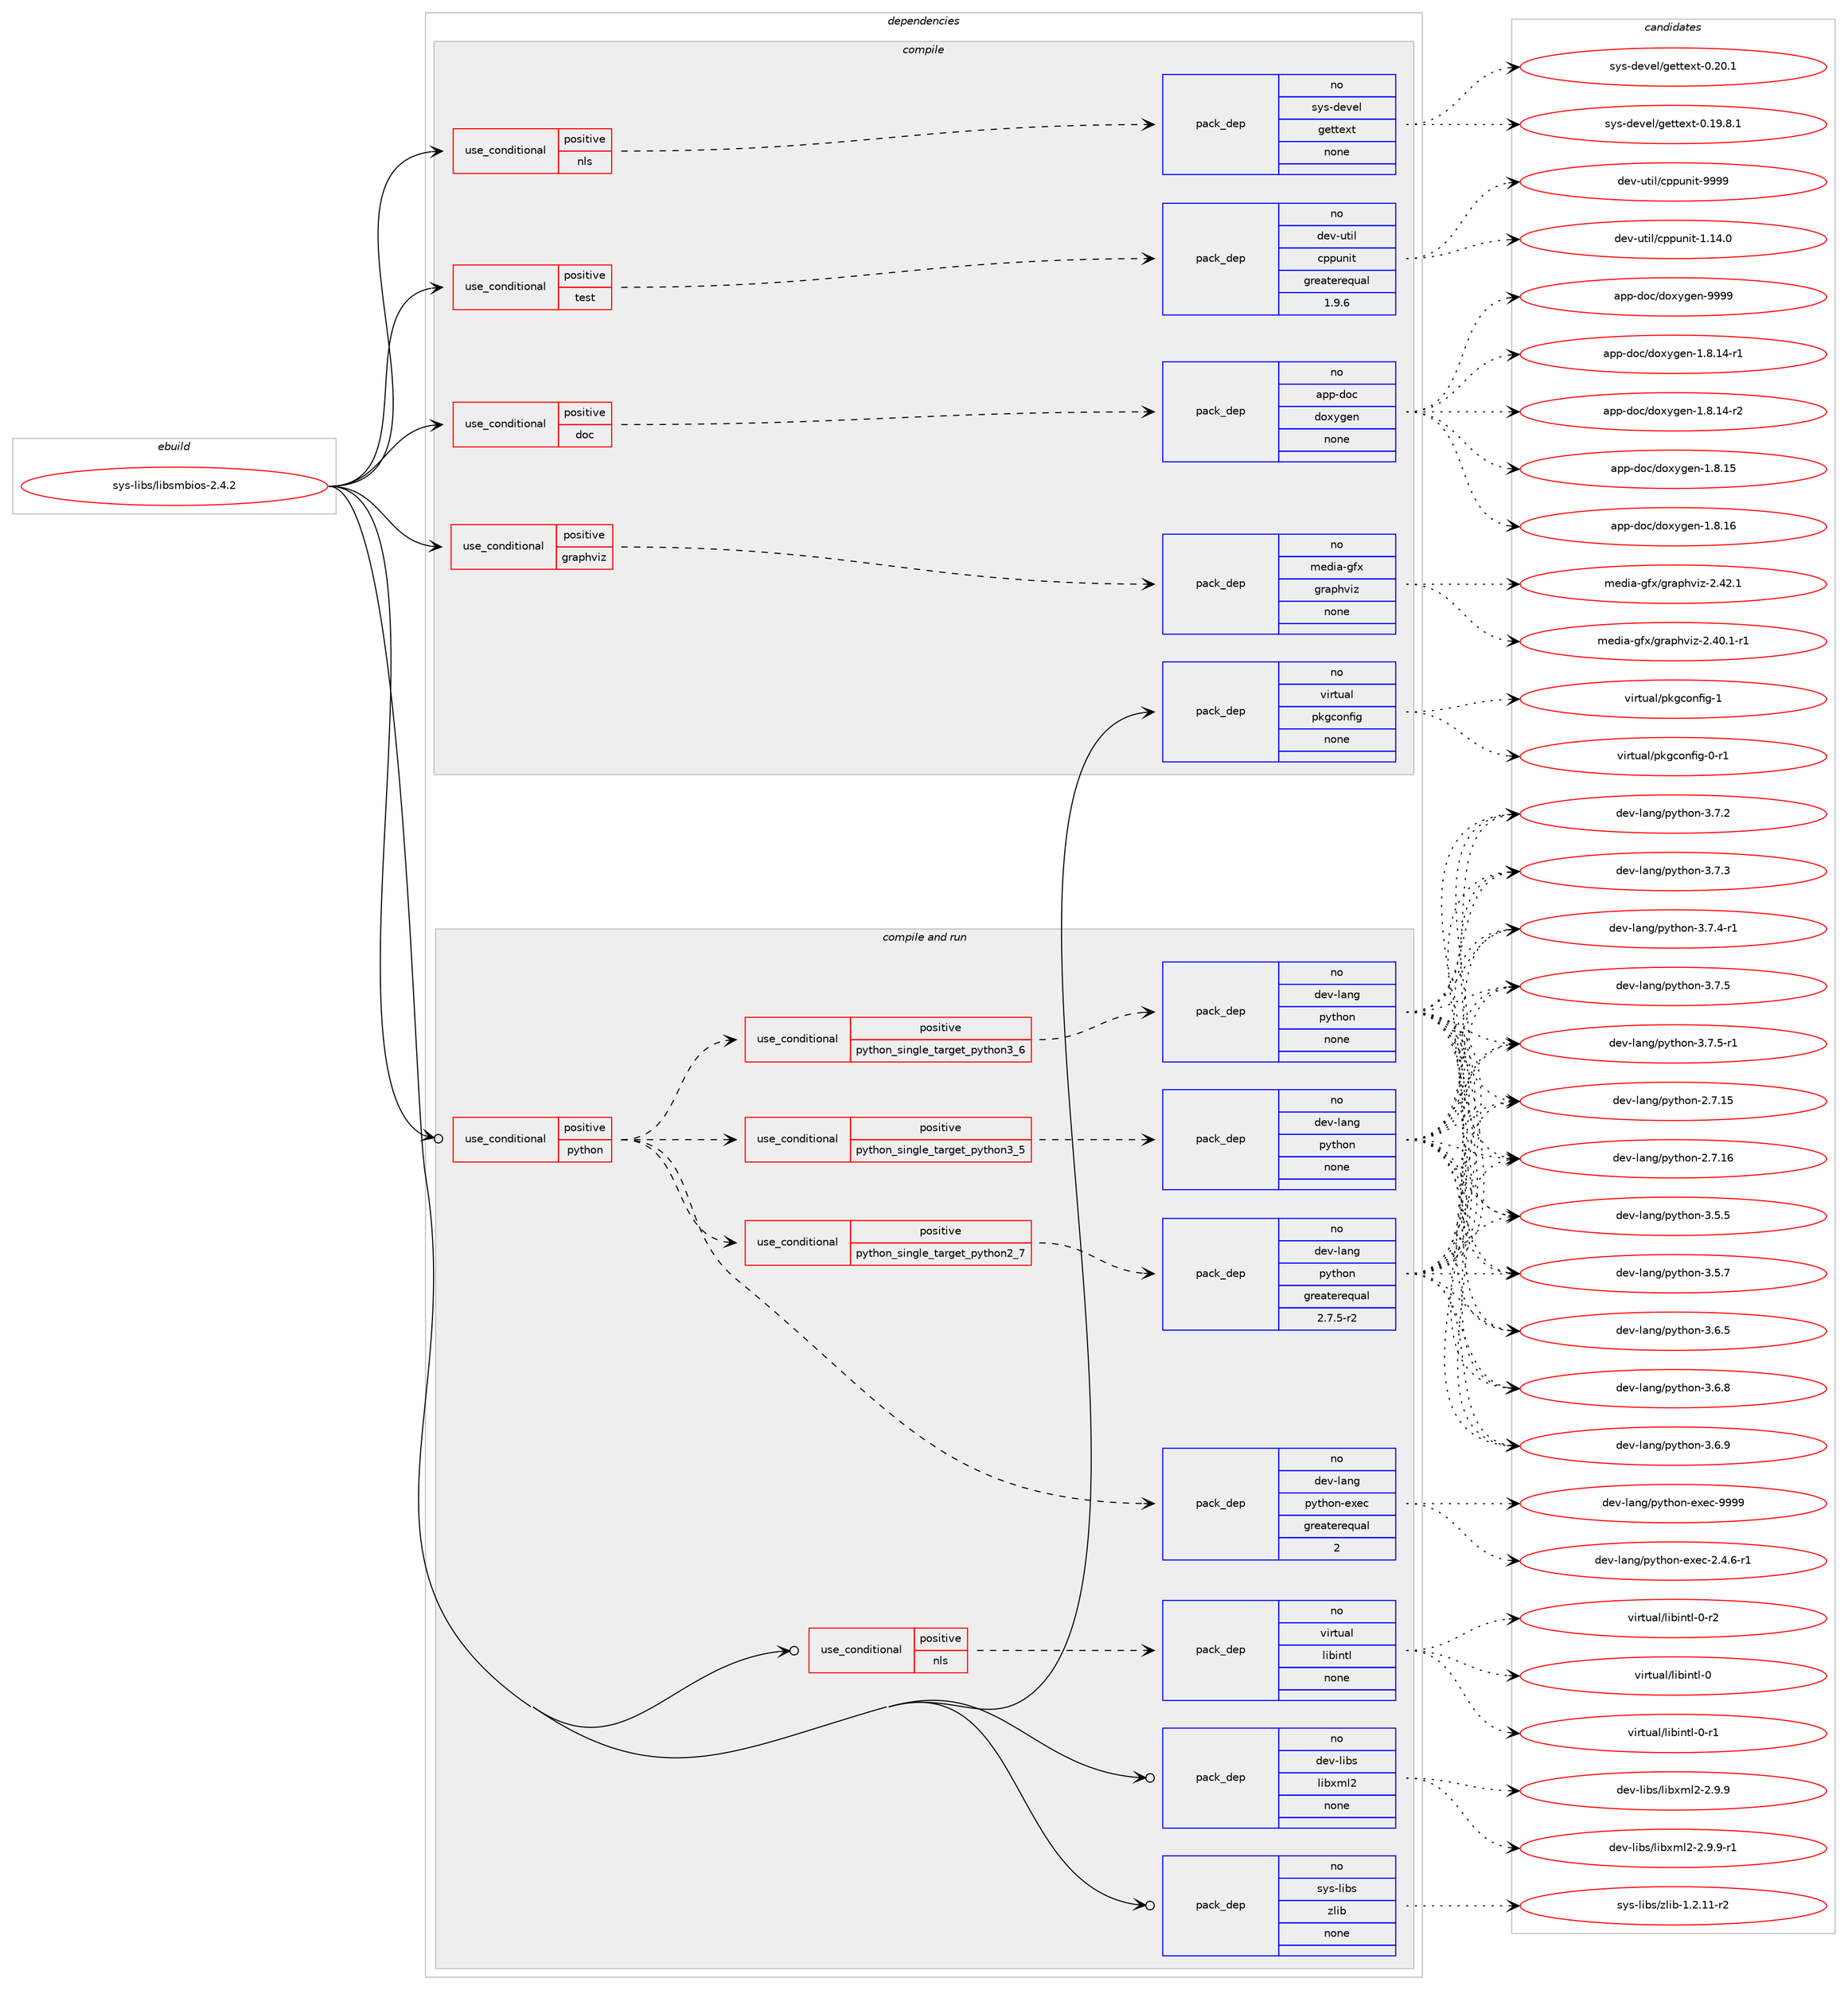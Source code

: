 digraph prolog {

# *************
# Graph options
# *************

newrank=true;
concentrate=true;
compound=true;
graph [rankdir=LR,fontname=Helvetica,fontsize=10,ranksep=1.5];#, ranksep=2.5, nodesep=0.2];
edge  [arrowhead=vee];
node  [fontname=Helvetica,fontsize=10];

# **********
# The ebuild
# **********

subgraph cluster_leftcol {
color=gray;
rank=same;
label=<<i>ebuild</i>>;
id [label="sys-libs/libsmbios-2.4.2", color=red, width=4, href="../sys-libs/libsmbios-2.4.2.svg"];
}

# ****************
# The dependencies
# ****************

subgraph cluster_midcol {
color=gray;
label=<<i>dependencies</i>>;
subgraph cluster_compile {
fillcolor="#eeeeee";
style=filled;
label=<<i>compile</i>>;
subgraph cond215864 {
dependency898300 [label=<<TABLE BORDER="0" CELLBORDER="1" CELLSPACING="0" CELLPADDING="4"><TR><TD ROWSPAN="3" CELLPADDING="10">use_conditional</TD></TR><TR><TD>positive</TD></TR><TR><TD>doc</TD></TR></TABLE>>, shape=none, color=red];
subgraph pack666643 {
dependency898301 [label=<<TABLE BORDER="0" CELLBORDER="1" CELLSPACING="0" CELLPADDING="4" WIDTH="220"><TR><TD ROWSPAN="6" CELLPADDING="30">pack_dep</TD></TR><TR><TD WIDTH="110">no</TD></TR><TR><TD>app-doc</TD></TR><TR><TD>doxygen</TD></TR><TR><TD>none</TD></TR><TR><TD></TD></TR></TABLE>>, shape=none, color=blue];
}
dependency898300:e -> dependency898301:w [weight=20,style="dashed",arrowhead="vee"];
}
id:e -> dependency898300:w [weight=20,style="solid",arrowhead="vee"];
subgraph cond215865 {
dependency898302 [label=<<TABLE BORDER="0" CELLBORDER="1" CELLSPACING="0" CELLPADDING="4"><TR><TD ROWSPAN="3" CELLPADDING="10">use_conditional</TD></TR><TR><TD>positive</TD></TR><TR><TD>graphviz</TD></TR></TABLE>>, shape=none, color=red];
subgraph pack666644 {
dependency898303 [label=<<TABLE BORDER="0" CELLBORDER="1" CELLSPACING="0" CELLPADDING="4" WIDTH="220"><TR><TD ROWSPAN="6" CELLPADDING="30">pack_dep</TD></TR><TR><TD WIDTH="110">no</TD></TR><TR><TD>media-gfx</TD></TR><TR><TD>graphviz</TD></TR><TR><TD>none</TD></TR><TR><TD></TD></TR></TABLE>>, shape=none, color=blue];
}
dependency898302:e -> dependency898303:w [weight=20,style="dashed",arrowhead="vee"];
}
id:e -> dependency898302:w [weight=20,style="solid",arrowhead="vee"];
subgraph cond215866 {
dependency898304 [label=<<TABLE BORDER="0" CELLBORDER="1" CELLSPACING="0" CELLPADDING="4"><TR><TD ROWSPAN="3" CELLPADDING="10">use_conditional</TD></TR><TR><TD>positive</TD></TR><TR><TD>nls</TD></TR></TABLE>>, shape=none, color=red];
subgraph pack666645 {
dependency898305 [label=<<TABLE BORDER="0" CELLBORDER="1" CELLSPACING="0" CELLPADDING="4" WIDTH="220"><TR><TD ROWSPAN="6" CELLPADDING="30">pack_dep</TD></TR><TR><TD WIDTH="110">no</TD></TR><TR><TD>sys-devel</TD></TR><TR><TD>gettext</TD></TR><TR><TD>none</TD></TR><TR><TD></TD></TR></TABLE>>, shape=none, color=blue];
}
dependency898304:e -> dependency898305:w [weight=20,style="dashed",arrowhead="vee"];
}
id:e -> dependency898304:w [weight=20,style="solid",arrowhead="vee"];
subgraph cond215867 {
dependency898306 [label=<<TABLE BORDER="0" CELLBORDER="1" CELLSPACING="0" CELLPADDING="4"><TR><TD ROWSPAN="3" CELLPADDING="10">use_conditional</TD></TR><TR><TD>positive</TD></TR><TR><TD>test</TD></TR></TABLE>>, shape=none, color=red];
subgraph pack666646 {
dependency898307 [label=<<TABLE BORDER="0" CELLBORDER="1" CELLSPACING="0" CELLPADDING="4" WIDTH="220"><TR><TD ROWSPAN="6" CELLPADDING="30">pack_dep</TD></TR><TR><TD WIDTH="110">no</TD></TR><TR><TD>dev-util</TD></TR><TR><TD>cppunit</TD></TR><TR><TD>greaterequal</TD></TR><TR><TD>1.9.6</TD></TR></TABLE>>, shape=none, color=blue];
}
dependency898306:e -> dependency898307:w [weight=20,style="dashed",arrowhead="vee"];
}
id:e -> dependency898306:w [weight=20,style="solid",arrowhead="vee"];
subgraph pack666647 {
dependency898308 [label=<<TABLE BORDER="0" CELLBORDER="1" CELLSPACING="0" CELLPADDING="4" WIDTH="220"><TR><TD ROWSPAN="6" CELLPADDING="30">pack_dep</TD></TR><TR><TD WIDTH="110">no</TD></TR><TR><TD>virtual</TD></TR><TR><TD>pkgconfig</TD></TR><TR><TD>none</TD></TR><TR><TD></TD></TR></TABLE>>, shape=none, color=blue];
}
id:e -> dependency898308:w [weight=20,style="solid",arrowhead="vee"];
}
subgraph cluster_compileandrun {
fillcolor="#eeeeee";
style=filled;
label=<<i>compile and run</i>>;
subgraph cond215868 {
dependency898309 [label=<<TABLE BORDER="0" CELLBORDER="1" CELLSPACING="0" CELLPADDING="4"><TR><TD ROWSPAN="3" CELLPADDING="10">use_conditional</TD></TR><TR><TD>positive</TD></TR><TR><TD>nls</TD></TR></TABLE>>, shape=none, color=red];
subgraph pack666648 {
dependency898310 [label=<<TABLE BORDER="0" CELLBORDER="1" CELLSPACING="0" CELLPADDING="4" WIDTH="220"><TR><TD ROWSPAN="6" CELLPADDING="30">pack_dep</TD></TR><TR><TD WIDTH="110">no</TD></TR><TR><TD>virtual</TD></TR><TR><TD>libintl</TD></TR><TR><TD>none</TD></TR><TR><TD></TD></TR></TABLE>>, shape=none, color=blue];
}
dependency898309:e -> dependency898310:w [weight=20,style="dashed",arrowhead="vee"];
}
id:e -> dependency898309:w [weight=20,style="solid",arrowhead="odotvee"];
subgraph cond215869 {
dependency898311 [label=<<TABLE BORDER="0" CELLBORDER="1" CELLSPACING="0" CELLPADDING="4"><TR><TD ROWSPAN="3" CELLPADDING="10">use_conditional</TD></TR><TR><TD>positive</TD></TR><TR><TD>python</TD></TR></TABLE>>, shape=none, color=red];
subgraph cond215870 {
dependency898312 [label=<<TABLE BORDER="0" CELLBORDER="1" CELLSPACING="0" CELLPADDING="4"><TR><TD ROWSPAN="3" CELLPADDING="10">use_conditional</TD></TR><TR><TD>positive</TD></TR><TR><TD>python_single_target_python2_7</TD></TR></TABLE>>, shape=none, color=red];
subgraph pack666649 {
dependency898313 [label=<<TABLE BORDER="0" CELLBORDER="1" CELLSPACING="0" CELLPADDING="4" WIDTH="220"><TR><TD ROWSPAN="6" CELLPADDING="30">pack_dep</TD></TR><TR><TD WIDTH="110">no</TD></TR><TR><TD>dev-lang</TD></TR><TR><TD>python</TD></TR><TR><TD>greaterequal</TD></TR><TR><TD>2.7.5-r2</TD></TR></TABLE>>, shape=none, color=blue];
}
dependency898312:e -> dependency898313:w [weight=20,style="dashed",arrowhead="vee"];
}
dependency898311:e -> dependency898312:w [weight=20,style="dashed",arrowhead="vee"];
subgraph cond215871 {
dependency898314 [label=<<TABLE BORDER="0" CELLBORDER="1" CELLSPACING="0" CELLPADDING="4"><TR><TD ROWSPAN="3" CELLPADDING="10">use_conditional</TD></TR><TR><TD>positive</TD></TR><TR><TD>python_single_target_python3_5</TD></TR></TABLE>>, shape=none, color=red];
subgraph pack666650 {
dependency898315 [label=<<TABLE BORDER="0" CELLBORDER="1" CELLSPACING="0" CELLPADDING="4" WIDTH="220"><TR><TD ROWSPAN="6" CELLPADDING="30">pack_dep</TD></TR><TR><TD WIDTH="110">no</TD></TR><TR><TD>dev-lang</TD></TR><TR><TD>python</TD></TR><TR><TD>none</TD></TR><TR><TD></TD></TR></TABLE>>, shape=none, color=blue];
}
dependency898314:e -> dependency898315:w [weight=20,style="dashed",arrowhead="vee"];
}
dependency898311:e -> dependency898314:w [weight=20,style="dashed",arrowhead="vee"];
subgraph cond215872 {
dependency898316 [label=<<TABLE BORDER="0" CELLBORDER="1" CELLSPACING="0" CELLPADDING="4"><TR><TD ROWSPAN="3" CELLPADDING="10">use_conditional</TD></TR><TR><TD>positive</TD></TR><TR><TD>python_single_target_python3_6</TD></TR></TABLE>>, shape=none, color=red];
subgraph pack666651 {
dependency898317 [label=<<TABLE BORDER="0" CELLBORDER="1" CELLSPACING="0" CELLPADDING="4" WIDTH="220"><TR><TD ROWSPAN="6" CELLPADDING="30">pack_dep</TD></TR><TR><TD WIDTH="110">no</TD></TR><TR><TD>dev-lang</TD></TR><TR><TD>python</TD></TR><TR><TD>none</TD></TR><TR><TD></TD></TR></TABLE>>, shape=none, color=blue];
}
dependency898316:e -> dependency898317:w [weight=20,style="dashed",arrowhead="vee"];
}
dependency898311:e -> dependency898316:w [weight=20,style="dashed",arrowhead="vee"];
subgraph pack666652 {
dependency898318 [label=<<TABLE BORDER="0" CELLBORDER="1" CELLSPACING="0" CELLPADDING="4" WIDTH="220"><TR><TD ROWSPAN="6" CELLPADDING="30">pack_dep</TD></TR><TR><TD WIDTH="110">no</TD></TR><TR><TD>dev-lang</TD></TR><TR><TD>python-exec</TD></TR><TR><TD>greaterequal</TD></TR><TR><TD>2</TD></TR></TABLE>>, shape=none, color=blue];
}
dependency898311:e -> dependency898318:w [weight=20,style="dashed",arrowhead="vee"];
}
id:e -> dependency898311:w [weight=20,style="solid",arrowhead="odotvee"];
subgraph pack666653 {
dependency898319 [label=<<TABLE BORDER="0" CELLBORDER="1" CELLSPACING="0" CELLPADDING="4" WIDTH="220"><TR><TD ROWSPAN="6" CELLPADDING="30">pack_dep</TD></TR><TR><TD WIDTH="110">no</TD></TR><TR><TD>dev-libs</TD></TR><TR><TD>libxml2</TD></TR><TR><TD>none</TD></TR><TR><TD></TD></TR></TABLE>>, shape=none, color=blue];
}
id:e -> dependency898319:w [weight=20,style="solid",arrowhead="odotvee"];
subgraph pack666654 {
dependency898320 [label=<<TABLE BORDER="0" CELLBORDER="1" CELLSPACING="0" CELLPADDING="4" WIDTH="220"><TR><TD ROWSPAN="6" CELLPADDING="30">pack_dep</TD></TR><TR><TD WIDTH="110">no</TD></TR><TR><TD>sys-libs</TD></TR><TR><TD>zlib</TD></TR><TR><TD>none</TD></TR><TR><TD></TD></TR></TABLE>>, shape=none, color=blue];
}
id:e -> dependency898320:w [weight=20,style="solid",arrowhead="odotvee"];
}
subgraph cluster_run {
fillcolor="#eeeeee";
style=filled;
label=<<i>run</i>>;
}
}

# **************
# The candidates
# **************

subgraph cluster_choices {
rank=same;
color=gray;
label=<<i>candidates</i>>;

subgraph choice666643 {
color=black;
nodesep=1;
choice97112112451001119947100111120121103101110454946564649524511449 [label="app-doc/doxygen-1.8.14-r1", color=red, width=4,href="../app-doc/doxygen-1.8.14-r1.svg"];
choice97112112451001119947100111120121103101110454946564649524511450 [label="app-doc/doxygen-1.8.14-r2", color=red, width=4,href="../app-doc/doxygen-1.8.14-r2.svg"];
choice9711211245100111994710011112012110310111045494656464953 [label="app-doc/doxygen-1.8.15", color=red, width=4,href="../app-doc/doxygen-1.8.15.svg"];
choice9711211245100111994710011112012110310111045494656464954 [label="app-doc/doxygen-1.8.16", color=red, width=4,href="../app-doc/doxygen-1.8.16.svg"];
choice971121124510011199471001111201211031011104557575757 [label="app-doc/doxygen-9999", color=red, width=4,href="../app-doc/doxygen-9999.svg"];
dependency898301:e -> choice97112112451001119947100111120121103101110454946564649524511449:w [style=dotted,weight="100"];
dependency898301:e -> choice97112112451001119947100111120121103101110454946564649524511450:w [style=dotted,weight="100"];
dependency898301:e -> choice9711211245100111994710011112012110310111045494656464953:w [style=dotted,weight="100"];
dependency898301:e -> choice9711211245100111994710011112012110310111045494656464954:w [style=dotted,weight="100"];
dependency898301:e -> choice971121124510011199471001111201211031011104557575757:w [style=dotted,weight="100"];
}
subgraph choice666644 {
color=black;
nodesep=1;
choice10910110010597451031021204710311497112104118105122455046524846494511449 [label="media-gfx/graphviz-2.40.1-r1", color=red, width=4,href="../media-gfx/graphviz-2.40.1-r1.svg"];
choice1091011001059745103102120471031149711210411810512245504652504649 [label="media-gfx/graphviz-2.42.1", color=red, width=4,href="../media-gfx/graphviz-2.42.1.svg"];
dependency898303:e -> choice10910110010597451031021204710311497112104118105122455046524846494511449:w [style=dotted,weight="100"];
dependency898303:e -> choice1091011001059745103102120471031149711210411810512245504652504649:w [style=dotted,weight="100"];
}
subgraph choice666645 {
color=black;
nodesep=1;
choice1151211154510010111810110847103101116116101120116454846495746564649 [label="sys-devel/gettext-0.19.8.1", color=red, width=4,href="../sys-devel/gettext-0.19.8.1.svg"];
choice115121115451001011181011084710310111611610112011645484650484649 [label="sys-devel/gettext-0.20.1", color=red, width=4,href="../sys-devel/gettext-0.20.1.svg"];
dependency898305:e -> choice1151211154510010111810110847103101116116101120116454846495746564649:w [style=dotted,weight="100"];
dependency898305:e -> choice115121115451001011181011084710310111611610112011645484650484649:w [style=dotted,weight="100"];
}
subgraph choice666646 {
color=black;
nodesep=1;
choice10010111845117116105108479911211211711010511645494649524648 [label="dev-util/cppunit-1.14.0", color=red, width=4,href="../dev-util/cppunit-1.14.0.svg"];
choice1001011184511711610510847991121121171101051164557575757 [label="dev-util/cppunit-9999", color=red, width=4,href="../dev-util/cppunit-9999.svg"];
dependency898307:e -> choice10010111845117116105108479911211211711010511645494649524648:w [style=dotted,weight="100"];
dependency898307:e -> choice1001011184511711610510847991121121171101051164557575757:w [style=dotted,weight="100"];
}
subgraph choice666647 {
color=black;
nodesep=1;
choice11810511411611797108471121071039911111010210510345484511449 [label="virtual/pkgconfig-0-r1", color=red, width=4,href="../virtual/pkgconfig-0-r1.svg"];
choice1181051141161179710847112107103991111101021051034549 [label="virtual/pkgconfig-1", color=red, width=4,href="../virtual/pkgconfig-1.svg"];
dependency898308:e -> choice11810511411611797108471121071039911111010210510345484511449:w [style=dotted,weight="100"];
dependency898308:e -> choice1181051141161179710847112107103991111101021051034549:w [style=dotted,weight="100"];
}
subgraph choice666648 {
color=black;
nodesep=1;
choice1181051141161179710847108105981051101161084548 [label="virtual/libintl-0", color=red, width=4,href="../virtual/libintl-0.svg"];
choice11810511411611797108471081059810511011610845484511449 [label="virtual/libintl-0-r1", color=red, width=4,href="../virtual/libintl-0-r1.svg"];
choice11810511411611797108471081059810511011610845484511450 [label="virtual/libintl-0-r2", color=red, width=4,href="../virtual/libintl-0-r2.svg"];
dependency898310:e -> choice1181051141161179710847108105981051101161084548:w [style=dotted,weight="100"];
dependency898310:e -> choice11810511411611797108471081059810511011610845484511449:w [style=dotted,weight="100"];
dependency898310:e -> choice11810511411611797108471081059810511011610845484511450:w [style=dotted,weight="100"];
}
subgraph choice666649 {
color=black;
nodesep=1;
choice10010111845108971101034711212111610411111045504655464953 [label="dev-lang/python-2.7.15", color=red, width=4,href="../dev-lang/python-2.7.15.svg"];
choice10010111845108971101034711212111610411111045504655464954 [label="dev-lang/python-2.7.16", color=red, width=4,href="../dev-lang/python-2.7.16.svg"];
choice100101118451089711010347112121116104111110455146534653 [label="dev-lang/python-3.5.5", color=red, width=4,href="../dev-lang/python-3.5.5.svg"];
choice100101118451089711010347112121116104111110455146534655 [label="dev-lang/python-3.5.7", color=red, width=4,href="../dev-lang/python-3.5.7.svg"];
choice100101118451089711010347112121116104111110455146544653 [label="dev-lang/python-3.6.5", color=red, width=4,href="../dev-lang/python-3.6.5.svg"];
choice100101118451089711010347112121116104111110455146544656 [label="dev-lang/python-3.6.8", color=red, width=4,href="../dev-lang/python-3.6.8.svg"];
choice100101118451089711010347112121116104111110455146544657 [label="dev-lang/python-3.6.9", color=red, width=4,href="../dev-lang/python-3.6.9.svg"];
choice100101118451089711010347112121116104111110455146554650 [label="dev-lang/python-3.7.2", color=red, width=4,href="../dev-lang/python-3.7.2.svg"];
choice100101118451089711010347112121116104111110455146554651 [label="dev-lang/python-3.7.3", color=red, width=4,href="../dev-lang/python-3.7.3.svg"];
choice1001011184510897110103471121211161041111104551465546524511449 [label="dev-lang/python-3.7.4-r1", color=red, width=4,href="../dev-lang/python-3.7.4-r1.svg"];
choice100101118451089711010347112121116104111110455146554653 [label="dev-lang/python-3.7.5", color=red, width=4,href="../dev-lang/python-3.7.5.svg"];
choice1001011184510897110103471121211161041111104551465546534511449 [label="dev-lang/python-3.7.5-r1", color=red, width=4,href="../dev-lang/python-3.7.5-r1.svg"];
dependency898313:e -> choice10010111845108971101034711212111610411111045504655464953:w [style=dotted,weight="100"];
dependency898313:e -> choice10010111845108971101034711212111610411111045504655464954:w [style=dotted,weight="100"];
dependency898313:e -> choice100101118451089711010347112121116104111110455146534653:w [style=dotted,weight="100"];
dependency898313:e -> choice100101118451089711010347112121116104111110455146534655:w [style=dotted,weight="100"];
dependency898313:e -> choice100101118451089711010347112121116104111110455146544653:w [style=dotted,weight="100"];
dependency898313:e -> choice100101118451089711010347112121116104111110455146544656:w [style=dotted,weight="100"];
dependency898313:e -> choice100101118451089711010347112121116104111110455146544657:w [style=dotted,weight="100"];
dependency898313:e -> choice100101118451089711010347112121116104111110455146554650:w [style=dotted,weight="100"];
dependency898313:e -> choice100101118451089711010347112121116104111110455146554651:w [style=dotted,weight="100"];
dependency898313:e -> choice1001011184510897110103471121211161041111104551465546524511449:w [style=dotted,weight="100"];
dependency898313:e -> choice100101118451089711010347112121116104111110455146554653:w [style=dotted,weight="100"];
dependency898313:e -> choice1001011184510897110103471121211161041111104551465546534511449:w [style=dotted,weight="100"];
}
subgraph choice666650 {
color=black;
nodesep=1;
choice10010111845108971101034711212111610411111045504655464953 [label="dev-lang/python-2.7.15", color=red, width=4,href="../dev-lang/python-2.7.15.svg"];
choice10010111845108971101034711212111610411111045504655464954 [label="dev-lang/python-2.7.16", color=red, width=4,href="../dev-lang/python-2.7.16.svg"];
choice100101118451089711010347112121116104111110455146534653 [label="dev-lang/python-3.5.5", color=red, width=4,href="../dev-lang/python-3.5.5.svg"];
choice100101118451089711010347112121116104111110455146534655 [label="dev-lang/python-3.5.7", color=red, width=4,href="../dev-lang/python-3.5.7.svg"];
choice100101118451089711010347112121116104111110455146544653 [label="dev-lang/python-3.6.5", color=red, width=4,href="../dev-lang/python-3.6.5.svg"];
choice100101118451089711010347112121116104111110455146544656 [label="dev-lang/python-3.6.8", color=red, width=4,href="../dev-lang/python-3.6.8.svg"];
choice100101118451089711010347112121116104111110455146544657 [label="dev-lang/python-3.6.9", color=red, width=4,href="../dev-lang/python-3.6.9.svg"];
choice100101118451089711010347112121116104111110455146554650 [label="dev-lang/python-3.7.2", color=red, width=4,href="../dev-lang/python-3.7.2.svg"];
choice100101118451089711010347112121116104111110455146554651 [label="dev-lang/python-3.7.3", color=red, width=4,href="../dev-lang/python-3.7.3.svg"];
choice1001011184510897110103471121211161041111104551465546524511449 [label="dev-lang/python-3.7.4-r1", color=red, width=4,href="../dev-lang/python-3.7.4-r1.svg"];
choice100101118451089711010347112121116104111110455146554653 [label="dev-lang/python-3.7.5", color=red, width=4,href="../dev-lang/python-3.7.5.svg"];
choice1001011184510897110103471121211161041111104551465546534511449 [label="dev-lang/python-3.7.5-r1", color=red, width=4,href="../dev-lang/python-3.7.5-r1.svg"];
dependency898315:e -> choice10010111845108971101034711212111610411111045504655464953:w [style=dotted,weight="100"];
dependency898315:e -> choice10010111845108971101034711212111610411111045504655464954:w [style=dotted,weight="100"];
dependency898315:e -> choice100101118451089711010347112121116104111110455146534653:w [style=dotted,weight="100"];
dependency898315:e -> choice100101118451089711010347112121116104111110455146534655:w [style=dotted,weight="100"];
dependency898315:e -> choice100101118451089711010347112121116104111110455146544653:w [style=dotted,weight="100"];
dependency898315:e -> choice100101118451089711010347112121116104111110455146544656:w [style=dotted,weight="100"];
dependency898315:e -> choice100101118451089711010347112121116104111110455146544657:w [style=dotted,weight="100"];
dependency898315:e -> choice100101118451089711010347112121116104111110455146554650:w [style=dotted,weight="100"];
dependency898315:e -> choice100101118451089711010347112121116104111110455146554651:w [style=dotted,weight="100"];
dependency898315:e -> choice1001011184510897110103471121211161041111104551465546524511449:w [style=dotted,weight="100"];
dependency898315:e -> choice100101118451089711010347112121116104111110455146554653:w [style=dotted,weight="100"];
dependency898315:e -> choice1001011184510897110103471121211161041111104551465546534511449:w [style=dotted,weight="100"];
}
subgraph choice666651 {
color=black;
nodesep=1;
choice10010111845108971101034711212111610411111045504655464953 [label="dev-lang/python-2.7.15", color=red, width=4,href="../dev-lang/python-2.7.15.svg"];
choice10010111845108971101034711212111610411111045504655464954 [label="dev-lang/python-2.7.16", color=red, width=4,href="../dev-lang/python-2.7.16.svg"];
choice100101118451089711010347112121116104111110455146534653 [label="dev-lang/python-3.5.5", color=red, width=4,href="../dev-lang/python-3.5.5.svg"];
choice100101118451089711010347112121116104111110455146534655 [label="dev-lang/python-3.5.7", color=red, width=4,href="../dev-lang/python-3.5.7.svg"];
choice100101118451089711010347112121116104111110455146544653 [label="dev-lang/python-3.6.5", color=red, width=4,href="../dev-lang/python-3.6.5.svg"];
choice100101118451089711010347112121116104111110455146544656 [label="dev-lang/python-3.6.8", color=red, width=4,href="../dev-lang/python-3.6.8.svg"];
choice100101118451089711010347112121116104111110455146544657 [label="dev-lang/python-3.6.9", color=red, width=4,href="../dev-lang/python-3.6.9.svg"];
choice100101118451089711010347112121116104111110455146554650 [label="dev-lang/python-3.7.2", color=red, width=4,href="../dev-lang/python-3.7.2.svg"];
choice100101118451089711010347112121116104111110455146554651 [label="dev-lang/python-3.7.3", color=red, width=4,href="../dev-lang/python-3.7.3.svg"];
choice1001011184510897110103471121211161041111104551465546524511449 [label="dev-lang/python-3.7.4-r1", color=red, width=4,href="../dev-lang/python-3.7.4-r1.svg"];
choice100101118451089711010347112121116104111110455146554653 [label="dev-lang/python-3.7.5", color=red, width=4,href="../dev-lang/python-3.7.5.svg"];
choice1001011184510897110103471121211161041111104551465546534511449 [label="dev-lang/python-3.7.5-r1", color=red, width=4,href="../dev-lang/python-3.7.5-r1.svg"];
dependency898317:e -> choice10010111845108971101034711212111610411111045504655464953:w [style=dotted,weight="100"];
dependency898317:e -> choice10010111845108971101034711212111610411111045504655464954:w [style=dotted,weight="100"];
dependency898317:e -> choice100101118451089711010347112121116104111110455146534653:w [style=dotted,weight="100"];
dependency898317:e -> choice100101118451089711010347112121116104111110455146534655:w [style=dotted,weight="100"];
dependency898317:e -> choice100101118451089711010347112121116104111110455146544653:w [style=dotted,weight="100"];
dependency898317:e -> choice100101118451089711010347112121116104111110455146544656:w [style=dotted,weight="100"];
dependency898317:e -> choice100101118451089711010347112121116104111110455146544657:w [style=dotted,weight="100"];
dependency898317:e -> choice100101118451089711010347112121116104111110455146554650:w [style=dotted,weight="100"];
dependency898317:e -> choice100101118451089711010347112121116104111110455146554651:w [style=dotted,weight="100"];
dependency898317:e -> choice1001011184510897110103471121211161041111104551465546524511449:w [style=dotted,weight="100"];
dependency898317:e -> choice100101118451089711010347112121116104111110455146554653:w [style=dotted,weight="100"];
dependency898317:e -> choice1001011184510897110103471121211161041111104551465546534511449:w [style=dotted,weight="100"];
}
subgraph choice666652 {
color=black;
nodesep=1;
choice10010111845108971101034711212111610411111045101120101994550465246544511449 [label="dev-lang/python-exec-2.4.6-r1", color=red, width=4,href="../dev-lang/python-exec-2.4.6-r1.svg"];
choice10010111845108971101034711212111610411111045101120101994557575757 [label="dev-lang/python-exec-9999", color=red, width=4,href="../dev-lang/python-exec-9999.svg"];
dependency898318:e -> choice10010111845108971101034711212111610411111045101120101994550465246544511449:w [style=dotted,weight="100"];
dependency898318:e -> choice10010111845108971101034711212111610411111045101120101994557575757:w [style=dotted,weight="100"];
}
subgraph choice666653 {
color=black;
nodesep=1;
choice1001011184510810598115471081059812010910850455046574657 [label="dev-libs/libxml2-2.9.9", color=red, width=4,href="../dev-libs/libxml2-2.9.9.svg"];
choice10010111845108105981154710810598120109108504550465746574511449 [label="dev-libs/libxml2-2.9.9-r1", color=red, width=4,href="../dev-libs/libxml2-2.9.9-r1.svg"];
dependency898319:e -> choice1001011184510810598115471081059812010910850455046574657:w [style=dotted,weight="100"];
dependency898319:e -> choice10010111845108105981154710810598120109108504550465746574511449:w [style=dotted,weight="100"];
}
subgraph choice666654 {
color=black;
nodesep=1;
choice11512111545108105981154712210810598454946504649494511450 [label="sys-libs/zlib-1.2.11-r2", color=red, width=4,href="../sys-libs/zlib-1.2.11-r2.svg"];
dependency898320:e -> choice11512111545108105981154712210810598454946504649494511450:w [style=dotted,weight="100"];
}
}

}
